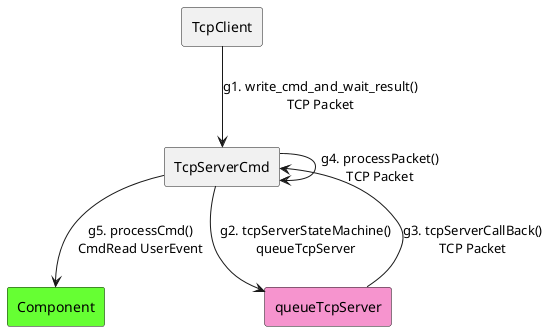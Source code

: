 @startuml
skinparam linestyle ortho

rectangle TcpClient as TC
rectangle TcpServerCmd as TSC
rectangle Component #66ff33

rectangle queueTcpServer as QTS #F694CE

TC --> TSC : g1. write_cmd_and_wait_result()\nTCP Packet
TSC --> QTS : g2. tcpServerStateMachine()\nqueueTcpServer
QTS --> TSC : g3. tcpServerCallBack()\nTCP Packet
TSC --> TSC : g4. processPacket()\nTCP Packet
TSC --> Component : g5. processCmd()\nCmdRead UserEvent

@enduml